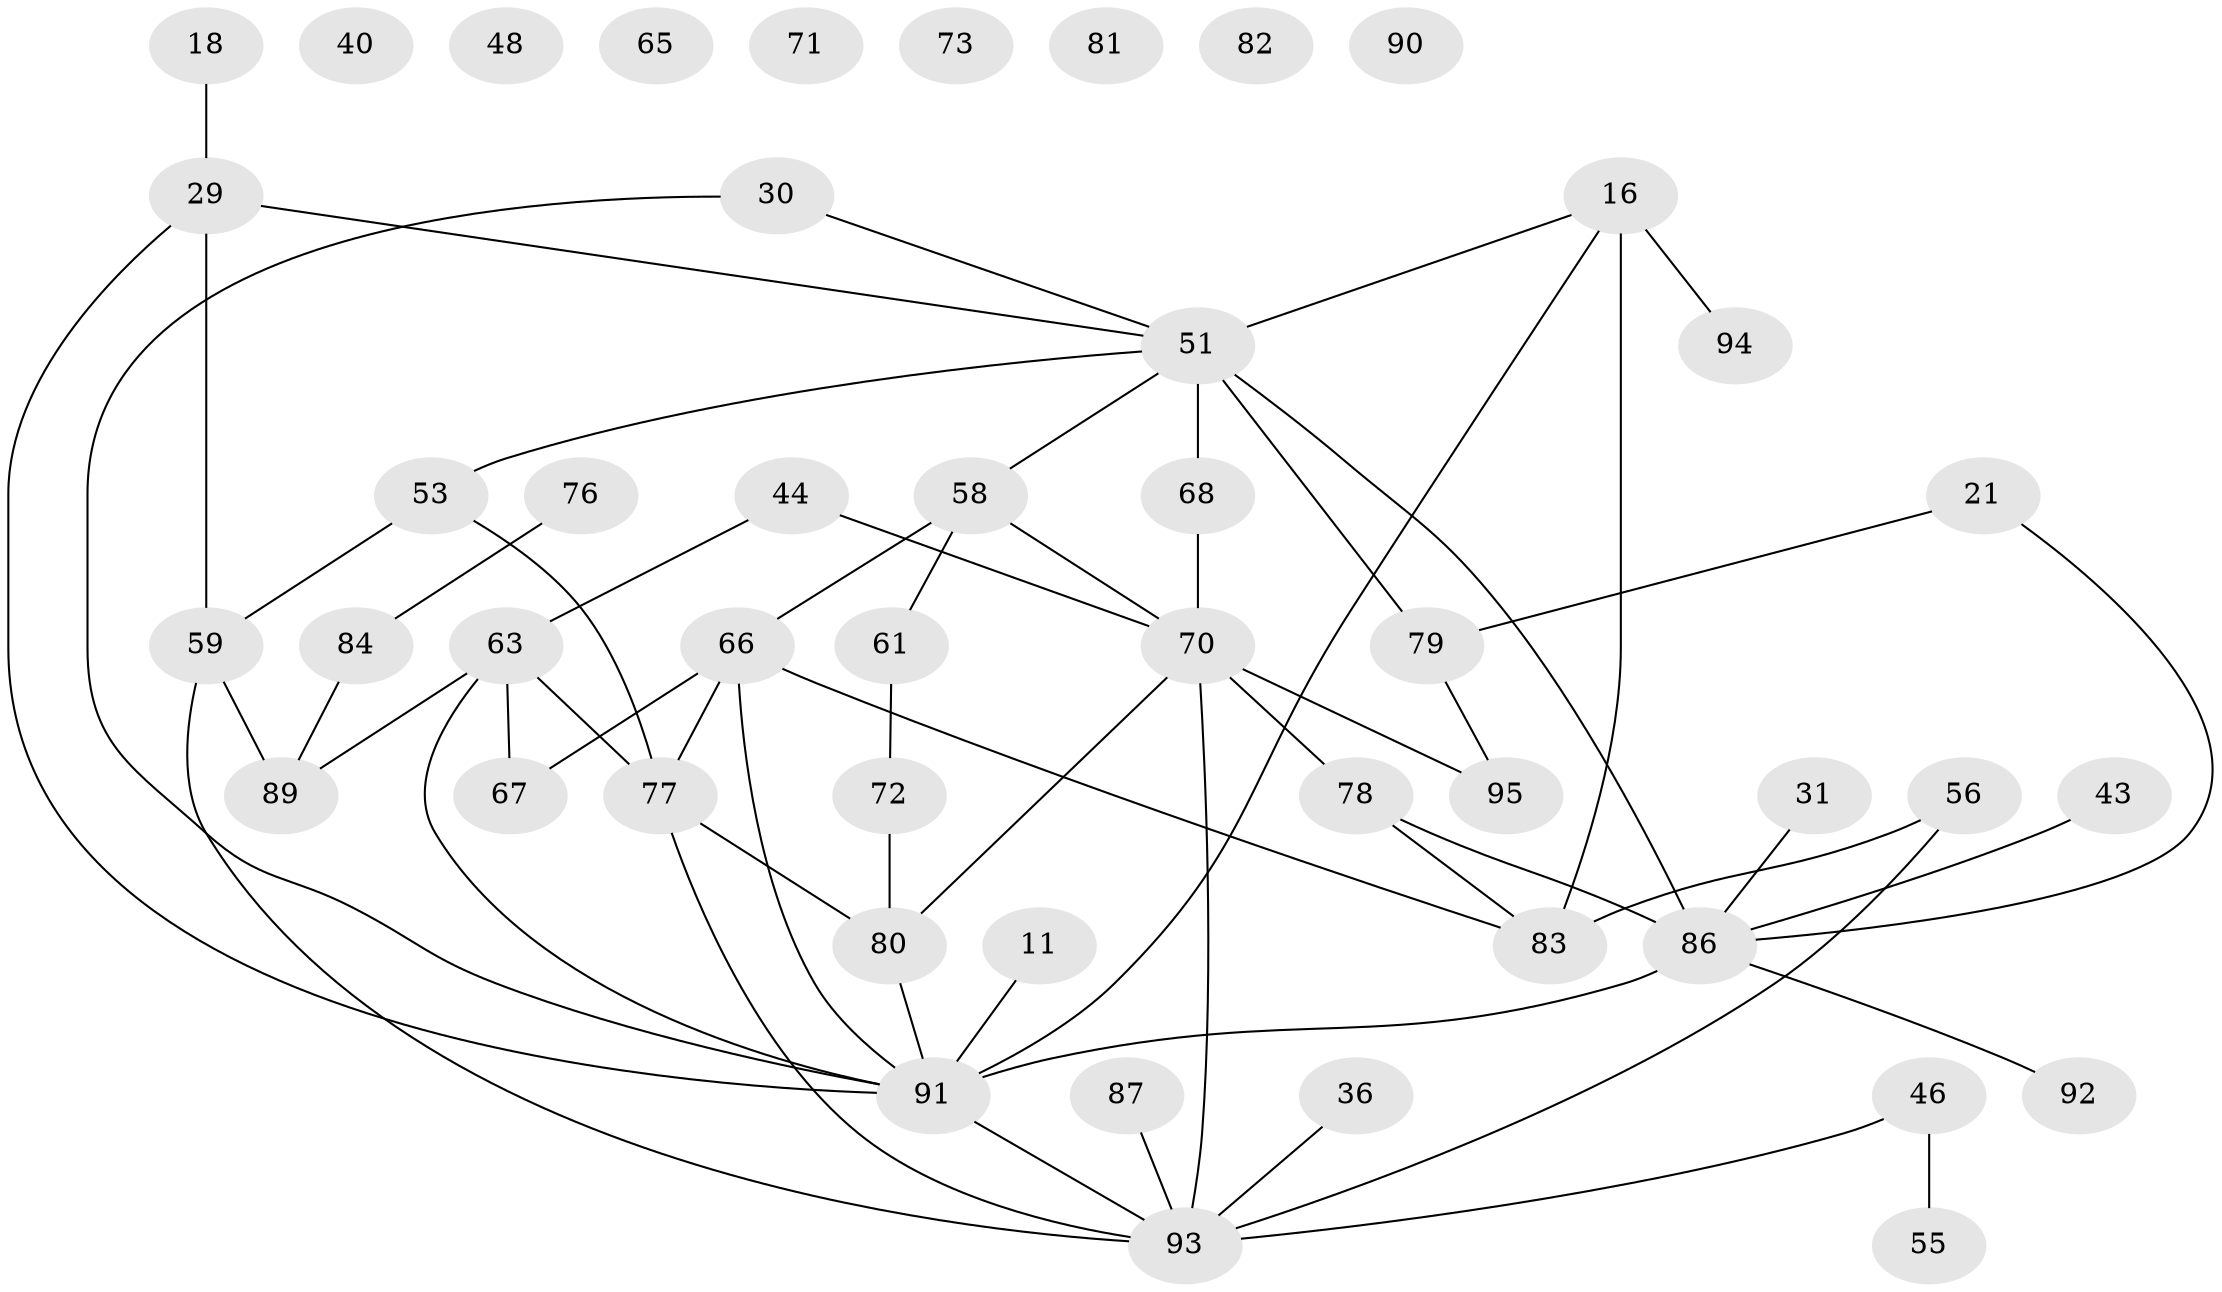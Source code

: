 // original degree distribution, {2: 0.24210526315789474, 5: 0.07368421052631578, 1: 0.16842105263157894, 3: 0.25263157894736843, 4: 0.11578947368421053, 6: 0.05263157894736842, 0: 0.08421052631578947, 7: 0.010526315789473684}
// Generated by graph-tools (version 1.1) at 2025/40/03/09/25 04:40:36]
// undirected, 47 vertices, 61 edges
graph export_dot {
graph [start="1"]
  node [color=gray90,style=filled];
  11;
  16 [super="+10"];
  18;
  21;
  29;
  30;
  31;
  36;
  40;
  43;
  44;
  46;
  48;
  51 [super="+28"];
  53;
  55;
  56;
  58 [super="+26"];
  59 [super="+22+41"];
  61;
  63 [super="+12"];
  65;
  66 [super="+35"];
  67;
  68 [super="+20+64+39"];
  70 [super="+54+49+60"];
  71;
  72;
  73;
  76;
  77 [super="+74"];
  78 [super="+57"];
  79 [super="+75"];
  80 [super="+32+24+47+52"];
  81;
  82;
  83 [super="+15"];
  84 [super="+5"];
  86 [super="+62+50"];
  87;
  89 [super="+85+42"];
  90;
  91 [super="+33+45+88+69"];
  92;
  93 [super="+9+14+23+34"];
  94;
  95;
  11 -- 91;
  16 -- 83 [weight=2];
  16 -- 94;
  16 -- 91;
  16 -- 51;
  18 -- 29;
  21 -- 79 [weight=2];
  21 -- 86 [weight=2];
  29 -- 51;
  29 -- 91;
  29 -- 59;
  30 -- 51;
  30 -- 91;
  31 -- 86;
  36 -- 93;
  43 -- 86;
  44 -- 63;
  44 -- 70;
  46 -- 55;
  46 -- 93;
  51 -- 86 [weight=2];
  51 -- 58;
  51 -- 53;
  51 -- 79;
  51 -- 68;
  53 -- 77;
  53 -- 59;
  56 -- 83;
  56 -- 93;
  58 -- 66 [weight=2];
  58 -- 61;
  58 -- 70 [weight=2];
  59 -- 93 [weight=2];
  59 -- 89;
  61 -- 72;
  63 -- 67;
  63 -- 77;
  63 -- 91 [weight=2];
  63 -- 89;
  66 -- 67;
  66 -- 77 [weight=3];
  66 -- 83;
  66 -- 91;
  68 -- 70;
  70 -- 95;
  70 -- 93 [weight=3];
  70 -- 78;
  70 -- 80;
  72 -- 80;
  76 -- 84;
  77 -- 93 [weight=2];
  77 -- 80;
  78 -- 86;
  78 -- 83;
  79 -- 95 [weight=2];
  80 -- 91;
  84 -- 89;
  86 -- 92;
  86 -- 91 [weight=3];
  87 -- 93;
  91 -- 93;
}
